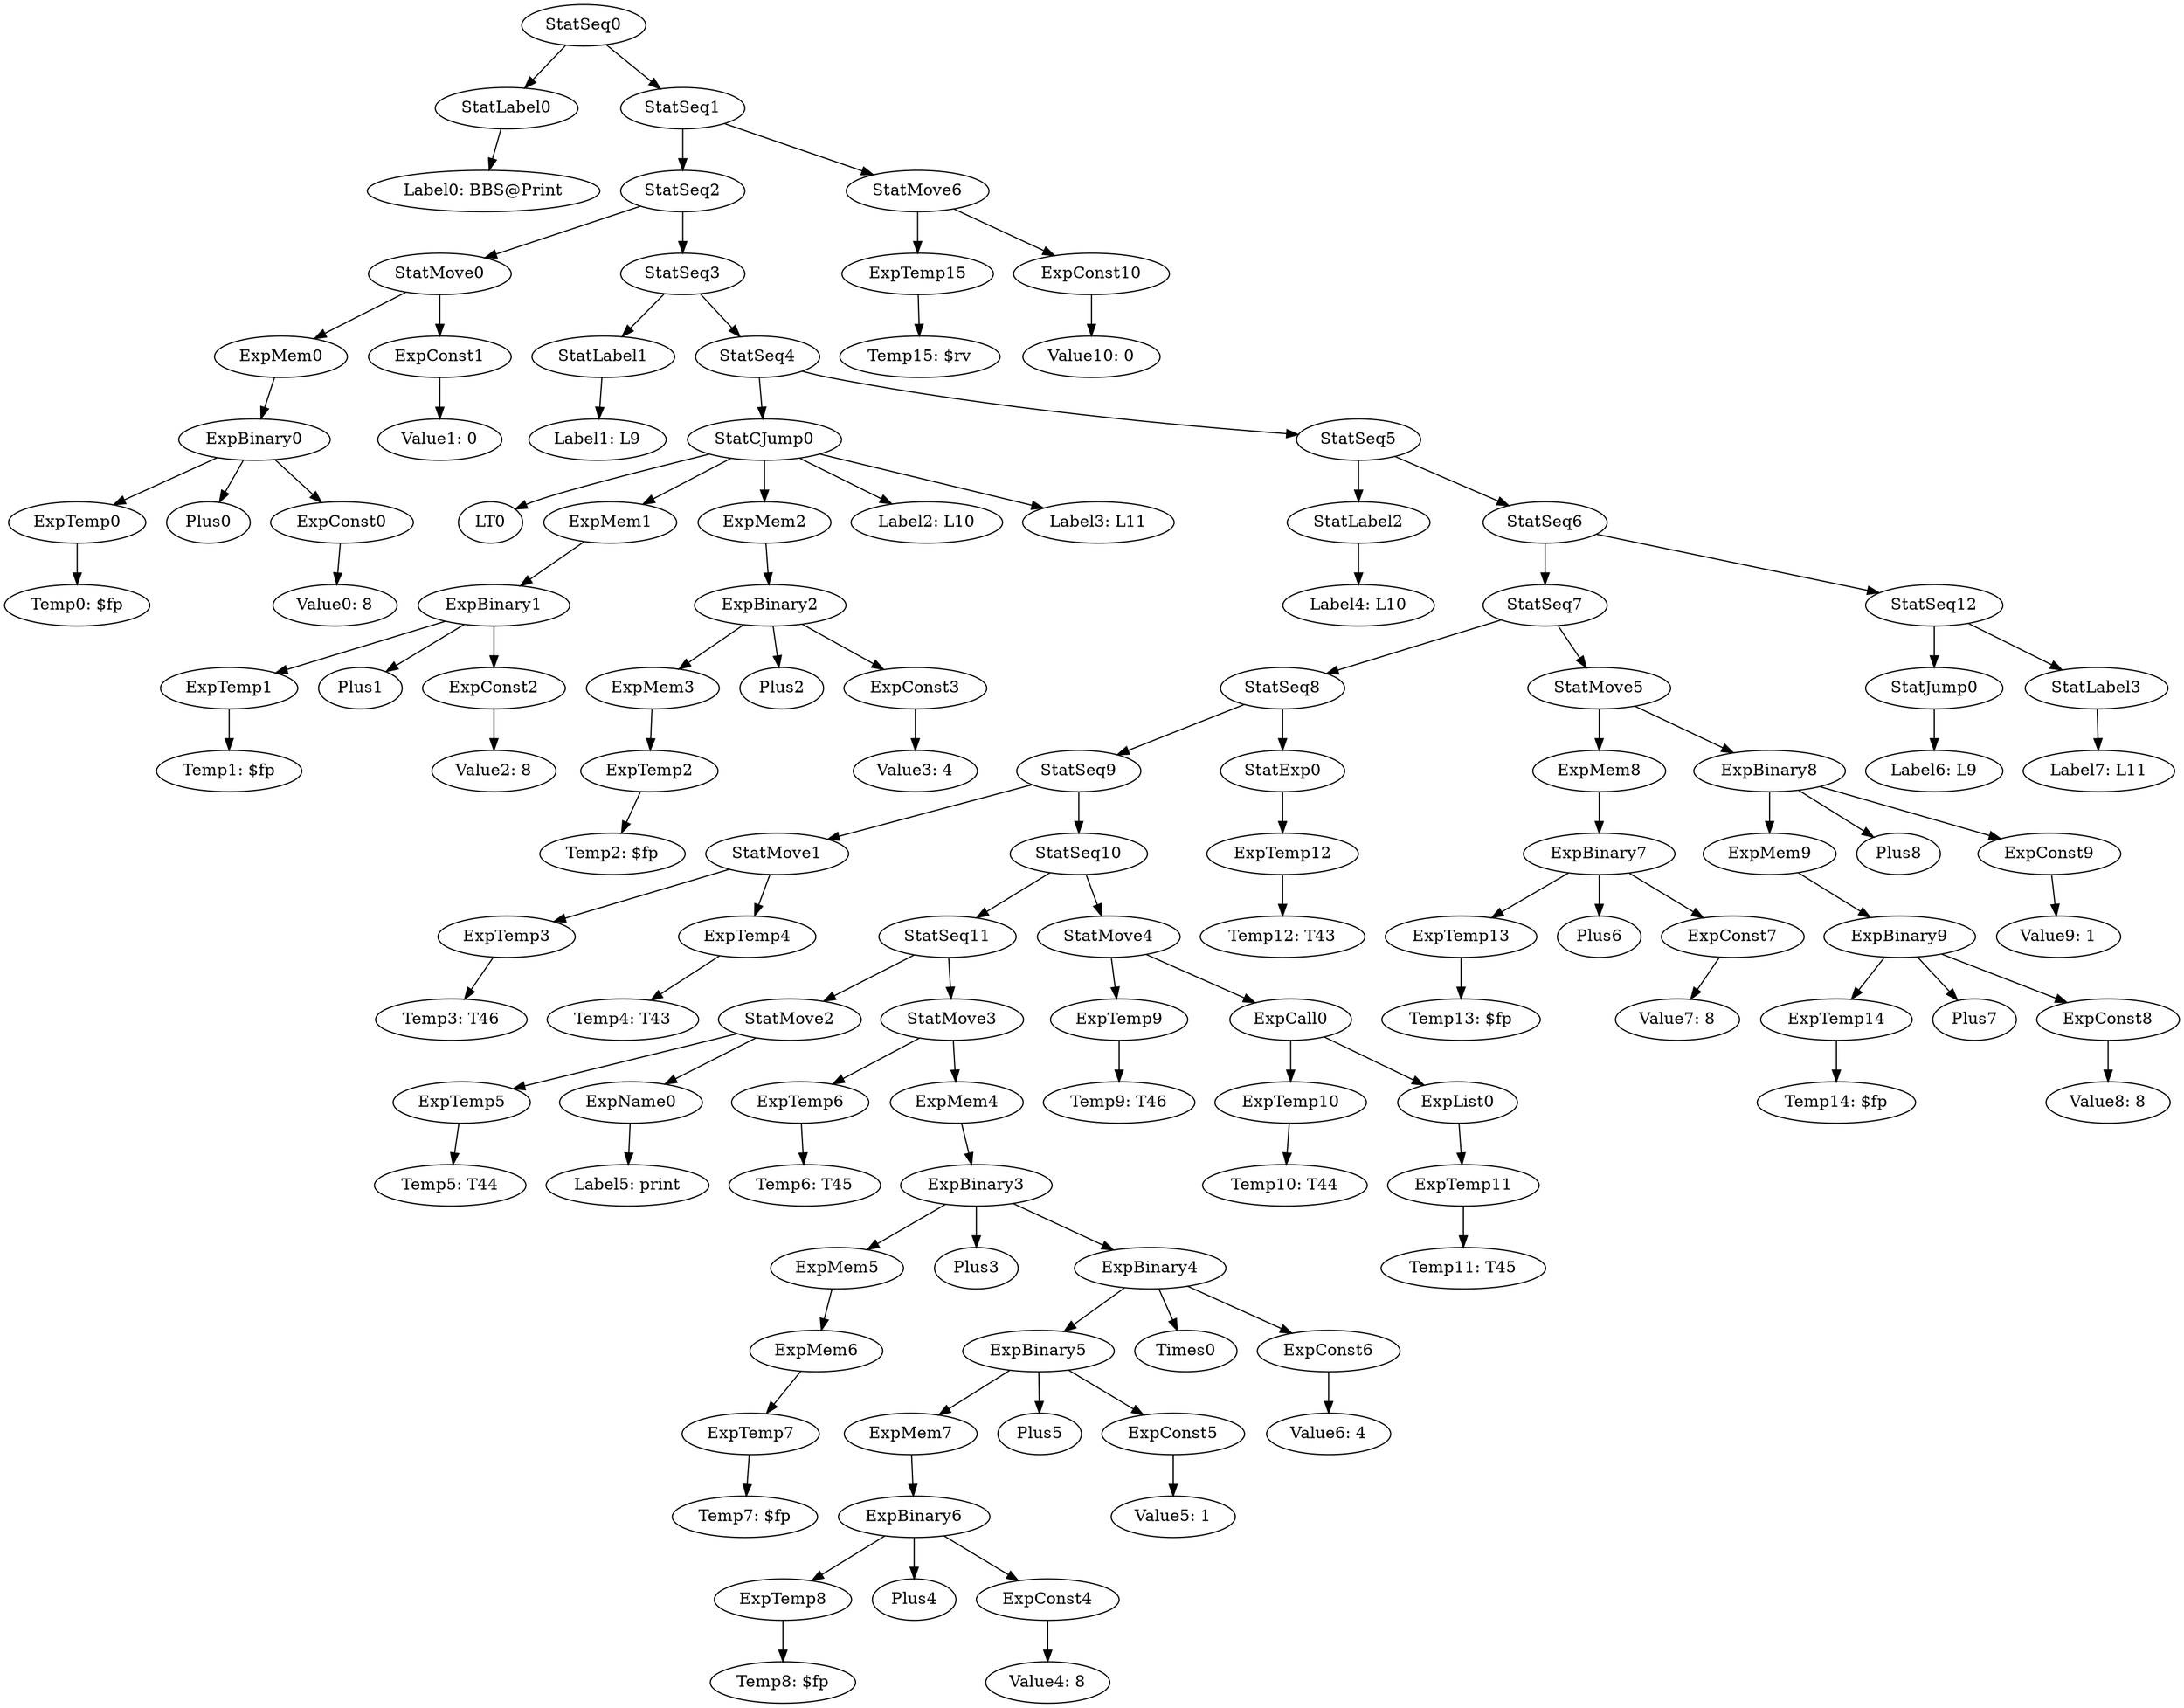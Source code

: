 digraph {
	ordering = out;
	StatSeq12 -> StatJump0;
	StatSeq12 -> StatLabel3;
	StatJump0 -> "Label6: L9";
	StatSeq6 -> StatSeq7;
	StatSeq6 -> StatSeq12;
	ExpBinary8 -> ExpMem9;
	ExpBinary8 -> Plus8;
	ExpBinary8 -> ExpConst9;
	ExpTemp14 -> "Temp14: $fp";
	StatSeq1 -> StatSeq2;
	StatSeq1 -> StatMove6;
	ExpMem8 -> ExpBinary7;
	ExpConst7 -> "Value7: 8";
	ExpTemp13 -> "Temp13: $fp";
	StatSeq7 -> StatSeq8;
	StatSeq7 -> StatMove5;
	ExpTemp10 -> "Temp10: T44";
	ExpConst10 -> "Value10: 0";
	StatMove4 -> ExpTemp9;
	StatMove4 -> ExpCall0;
	ExpBinary9 -> ExpTemp14;
	ExpBinary9 -> Plus7;
	ExpBinary9 -> ExpConst8;
	ExpTemp9 -> "Temp9: T46";
	ExpTemp15 -> "Temp15: $rv";
	StatSeq10 -> StatSeq11;
	StatSeq10 -> StatMove4;
	ExpMem4 -> ExpBinary3;
	ExpTemp2 -> "Temp2: $fp";
	ExpConst3 -> "Value3: 4";
	ExpTemp1 -> "Temp1: $fp";
	StatExp0 -> ExpTemp12;
	ExpTemp11 -> "Temp11: T45";
	StatSeq0 -> StatLabel0;
	StatSeq0 -> StatSeq1;
	ExpTemp5 -> "Temp5: T44";
	ExpList0 -> ExpTemp11;
	StatCJump0 -> LT0;
	StatCJump0 -> ExpMem1;
	StatCJump0 -> ExpMem2;
	StatCJump0 -> "Label2: L10";
	StatCJump0 -> "Label3: L11";
	StatSeq5 -> StatLabel2;
	StatSeq5 -> StatSeq6;
	StatMove1 -> ExpTemp3;
	StatMove1 -> ExpTemp4;
	ExpBinary7 -> ExpTemp13;
	ExpBinary7 -> Plus6;
	ExpBinary7 -> ExpConst7;
	ExpTemp8 -> "Temp8: $fp";
	ExpBinary0 -> ExpTemp0;
	ExpBinary0 -> Plus0;
	ExpBinary0 -> ExpConst0;
	StatSeq4 -> StatCJump0;
	StatSeq4 -> StatSeq5;
	ExpTemp12 -> "Temp12: T43";
	ExpMem2 -> ExpBinary2;
	StatLabel1 -> "Label1: L9";
	ExpCall0 -> ExpTemp10;
	ExpCall0 -> ExpList0;
	StatSeq9 -> StatMove1;
	StatSeq9 -> StatSeq10;
	StatMove0 -> ExpMem0;
	StatMove0 -> ExpConst1;
	StatSeq3 -> StatLabel1;
	StatSeq3 -> StatSeq4;
	ExpMem7 -> ExpBinary6;
	ExpBinary2 -> ExpMem3;
	ExpBinary2 -> Plus2;
	ExpBinary2 -> ExpConst3;
	ExpMem5 -> ExpMem6;
	StatLabel0 -> "Label0: BBS@Print";
	StatLabel2 -> "Label4: L10";
	ExpMem3 -> ExpTemp2;
	ExpBinary1 -> ExpTemp1;
	ExpBinary1 -> Plus1;
	ExpBinary1 -> ExpConst2;
	ExpMem0 -> ExpBinary0;
	ExpBinary6 -> ExpTemp8;
	ExpBinary6 -> Plus4;
	ExpBinary6 -> ExpConst4;
	StatSeq2 -> StatMove0;
	StatSeq2 -> StatSeq3;
	ExpMem9 -> ExpBinary9;
	ExpMem1 -> ExpBinary1;
	ExpConst6 -> "Value6: 4";
	ExpConst1 -> "Value1: 0";
	StatSeq8 -> StatSeq9;
	StatSeq8 -> StatExp0;
	ExpTemp3 -> "Temp3: T46";
	ExpTemp4 -> "Temp4: T43";
	ExpTemp0 -> "Temp0: $fp";
	ExpTemp7 -> "Temp7: $fp";
	StatMove2 -> ExpTemp5;
	StatMove2 -> ExpName0;
	ExpName0 -> "Label5: print";
	StatMove6 -> ExpTemp15;
	StatMove6 -> ExpConst10;
	ExpTemp6 -> "Temp6: T45";
	StatMove3 -> ExpTemp6;
	StatMove3 -> ExpMem4;
	ExpMem6 -> ExpTemp7;
	ExpConst2 -> "Value2: 8";
	ExpBinary3 -> ExpMem5;
	ExpBinary3 -> Plus3;
	ExpBinary3 -> ExpBinary4;
	StatMove5 -> ExpMem8;
	StatMove5 -> ExpBinary8;
	ExpConst5 -> "Value5: 1";
	StatLabel3 -> "Label7: L11";
	ExpConst8 -> "Value8: 8";
	ExpConst4 -> "Value4: 8";
	ExpConst9 -> "Value9: 1";
	StatSeq11 -> StatMove2;
	StatSeq11 -> StatMove3;
	ExpBinary5 -> ExpMem7;
	ExpBinary5 -> Plus5;
	ExpBinary5 -> ExpConst5;
	ExpConst0 -> "Value0: 8";
	ExpBinary4 -> ExpBinary5;
	ExpBinary4 -> Times0;
	ExpBinary4 -> ExpConst6;
}

